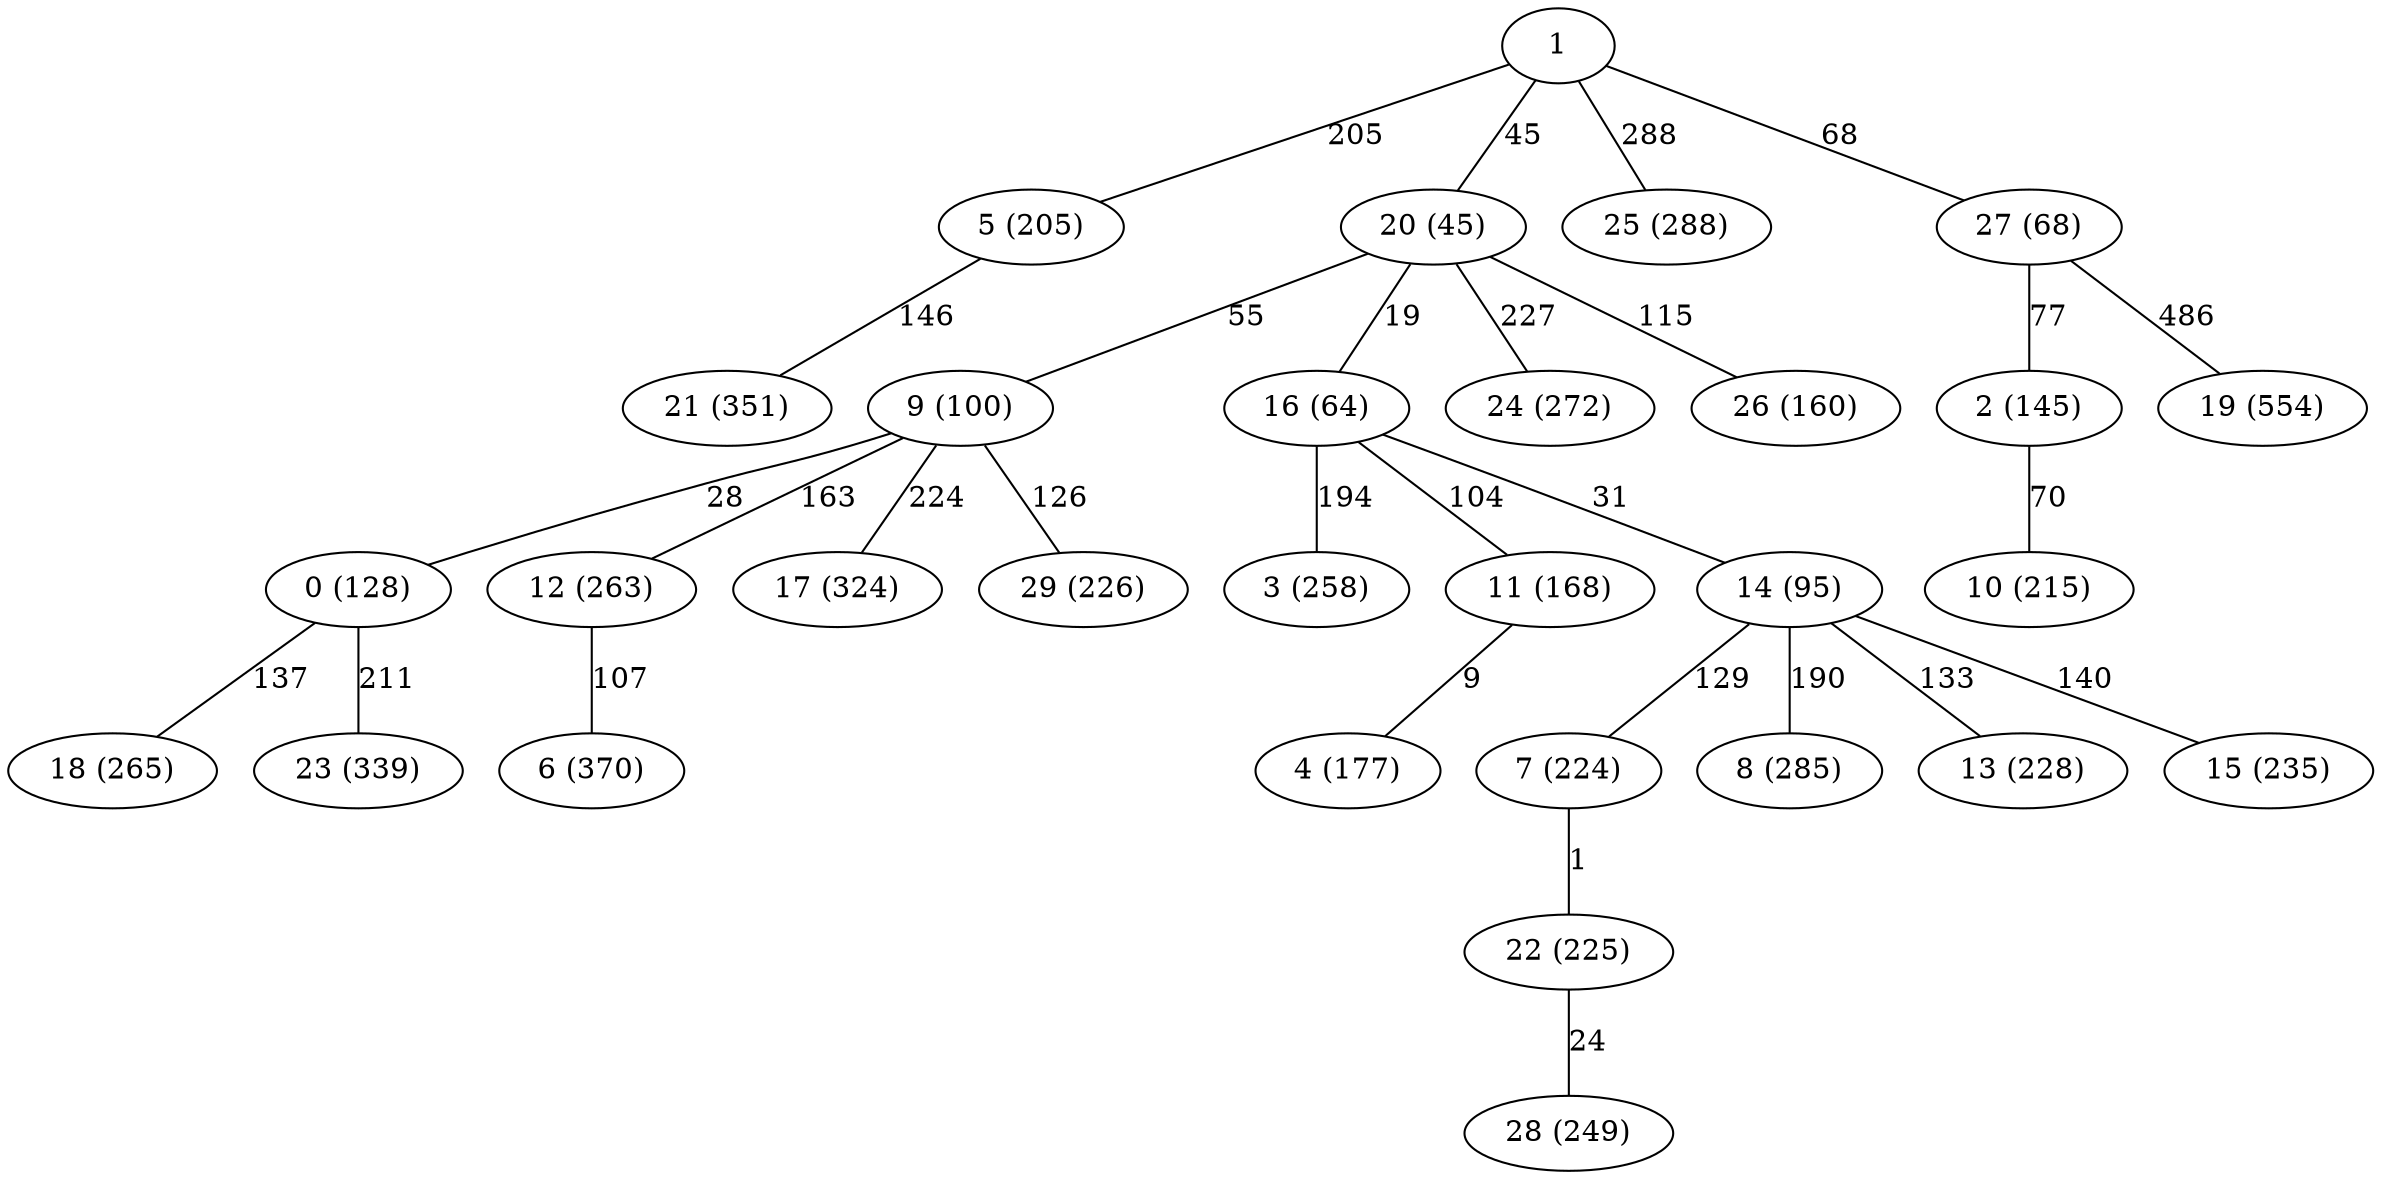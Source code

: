 strict graph G {
1;
0 [label="0 (128)"];
2 [label="2 (145)"];
3 [label="3 (258)"];
4 [label="4 (177)"];
5 [label="5 (205)"];
6 [label="6 (370)"];
7 [label="7 (224)"];
8 [label="8 (285)"];
9 [label="9 (100)"];
10 [label="10 (215)"];
11 [label="11 (168)"];
12 [label="12 (263)"];
13 [label="13 (228)"];
14 [label="14 (95)"];
15 [label="15 (235)"];
16 [label="16 (64)"];
17 [label="17 (324)"];
18 [label="18 (265)"];
19 [label="19 (554)"];
20 [label="20 (45)"];
21 [label="21 (351)"];
22 [label="22 (225)"];
23 [label="23 (339)"];
24 [label="24 (272)"];
25 [label="25 (288)"];
26 [label="26 (160)"];
27 [label="27 (68)"];
28 [label="28 (249)"];
29 [label="29 (226)"];
16 -- 14  [label=31];
2 -- 10  [label=70];
22 -- 28  [label=24];
1 -- 5  [label=205];
1 -- 27  [label=68];
9 -- 12  [label=163];
5 -- 21  [label=146];
27 -- 19  [label=486];
16 -- 3  [label=194];
16 -- 11  [label=104];
9 -- 0  [label=28];
1 -- 20  [label=45];
12 -- 6  [label=107];
9 -- 17  [label=224];
20 -- 16  [label=19];
20 -- 26  [label=115];
27 -- 2  [label=77];
20 -- 9  [label=55];
14 -- 15  [label=140];
14 -- 7  [label=129];
1 -- 25  [label=288];
0 -- 23  [label=211];
14 -- 13  [label=133];
20 -- 24  [label=227];
9 -- 29  [label=126];
14 -- 8  [label=190];
0 -- 18  [label=137];
11 -- 4  [label=9];
7 -- 22  [label=1];
}
